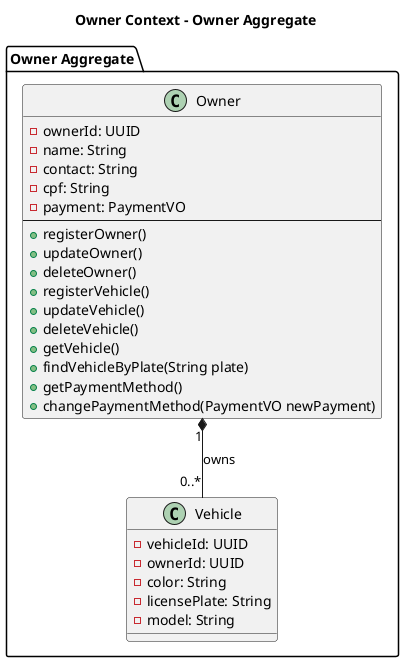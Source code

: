 @startuml
title Owner Context - Owner Aggregate

package "Owner Aggregate" {
  class Owner {
    - ownerId: UUID
    - name: String
    - contact: String
    - cpf: String
    - payment: PaymentVO
    --
    + registerOwner()
    + updateOwner()
    + deleteOwner()
    + registerVehicle()
    + updateVehicle()
    + deleteVehicle()
    + getVehicle()
    + findVehicleByPlate(String plate)
    + getPaymentMethod()
    + changePaymentMethod(PaymentVO newPayment)
  }

  class Vehicle {
    - vehicleId: UUID
    - ownerId: UUID
    - color: String
    - licensePlate: String
    - model: String
  }

  Owner "1" *-- "0..*" Vehicle : owns
}
@enduml
